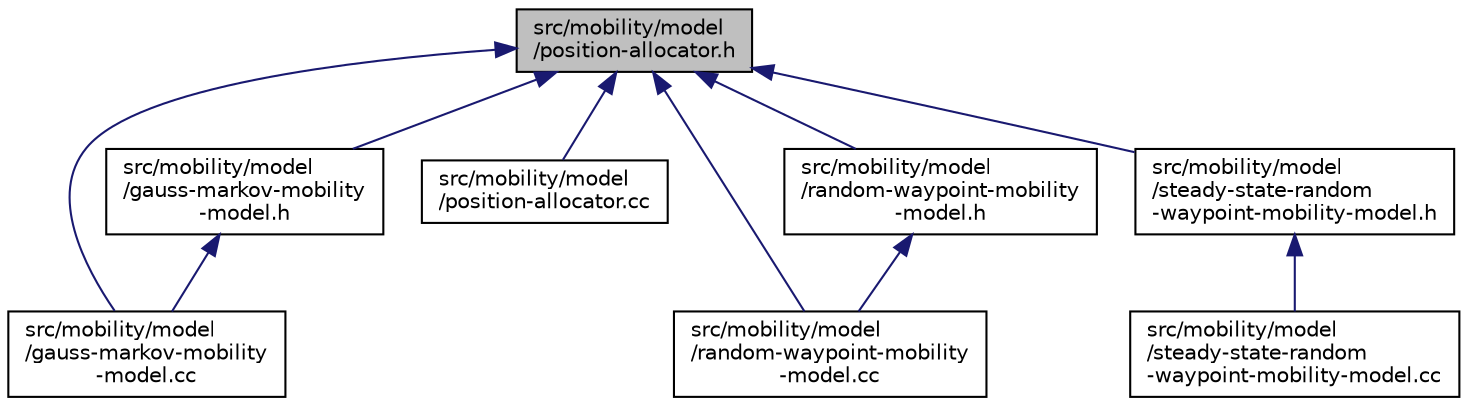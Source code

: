 digraph "src/mobility/model/position-allocator.h"
{
 // LATEX_PDF_SIZE
  edge [fontname="Helvetica",fontsize="10",labelfontname="Helvetica",labelfontsize="10"];
  node [fontname="Helvetica",fontsize="10",shape=record];
  Node1 [label="src/mobility/model\l/position-allocator.h",height=0.2,width=0.4,color="black", fillcolor="grey75", style="filled", fontcolor="black",tooltip=" "];
  Node1 -> Node2 [dir="back",color="midnightblue",fontsize="10",style="solid",fontname="Helvetica"];
  Node2 [label="src/mobility/model\l/gauss-markov-mobility\l-model.cc",height=0.2,width=0.4,color="black", fillcolor="white", style="filled",URL="$gauss-markov-mobility-model_8cc.html",tooltip=" "];
  Node1 -> Node3 [dir="back",color="midnightblue",fontsize="10",style="solid",fontname="Helvetica"];
  Node3 [label="src/mobility/model\l/gauss-markov-mobility\l-model.h",height=0.2,width=0.4,color="black", fillcolor="white", style="filled",URL="$gauss-markov-mobility-model_8h.html",tooltip=" "];
  Node3 -> Node2 [dir="back",color="midnightblue",fontsize="10",style="solid",fontname="Helvetica"];
  Node1 -> Node4 [dir="back",color="midnightblue",fontsize="10",style="solid",fontname="Helvetica"];
  Node4 [label="src/mobility/model\l/position-allocator.cc",height=0.2,width=0.4,color="black", fillcolor="white", style="filled",URL="$position-allocator_8cc.html",tooltip=" "];
  Node1 -> Node5 [dir="back",color="midnightblue",fontsize="10",style="solid",fontname="Helvetica"];
  Node5 [label="src/mobility/model\l/random-waypoint-mobility\l-model.cc",height=0.2,width=0.4,color="black", fillcolor="white", style="filled",URL="$random-waypoint-mobility-model_8cc.html",tooltip=" "];
  Node1 -> Node6 [dir="back",color="midnightblue",fontsize="10",style="solid",fontname="Helvetica"];
  Node6 [label="src/mobility/model\l/random-waypoint-mobility\l-model.h",height=0.2,width=0.4,color="black", fillcolor="white", style="filled",URL="$random-waypoint-mobility-model_8h.html",tooltip=" "];
  Node6 -> Node5 [dir="back",color="midnightblue",fontsize="10",style="solid",fontname="Helvetica"];
  Node1 -> Node7 [dir="back",color="midnightblue",fontsize="10",style="solid",fontname="Helvetica"];
  Node7 [label="src/mobility/model\l/steady-state-random\l-waypoint-mobility-model.h",height=0.2,width=0.4,color="black", fillcolor="white", style="filled",URL="$steady-state-random-waypoint-mobility-model_8h.html",tooltip=" "];
  Node7 -> Node8 [dir="back",color="midnightblue",fontsize="10",style="solid",fontname="Helvetica"];
  Node8 [label="src/mobility/model\l/steady-state-random\l-waypoint-mobility-model.cc",height=0.2,width=0.4,color="black", fillcolor="white", style="filled",URL="$steady-state-random-waypoint-mobility-model_8cc.html",tooltip=" "];
}
